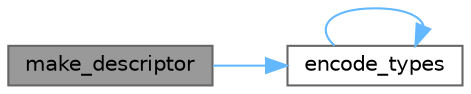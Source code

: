 digraph "make_descriptor"
{
 // LATEX_PDF_SIZE
  bgcolor="transparent";
  edge [fontname=Helvetica,fontsize=10,labelfontname=Helvetica,labelfontsize=10];
  node [fontname=Helvetica,fontsize=10,shape=box,height=0.2,width=0.4];
  rankdir="LR";
  Node1 [id="Node000001",label="make_descriptor",height=0.2,width=0.4,color="gray40", fillcolor="grey60", style="filled", fontcolor="black",tooltip=" "];
  Node1 -> Node2 [id="edge1_Node000001_Node000002",color="steelblue1",style="solid",tooltip=" "];
  Node2 [id="Node000002",label="encode_types",height=0.2,width=0.4,color="grey40", fillcolor="white", style="filled",URL="$namespacedetail.html#aa3596f04691dca000e69e8bc042d8163",tooltip=" "];
  Node2 -> Node2 [id="edge2_Node000002_Node000002",color="steelblue1",style="solid",tooltip=" "];
}
